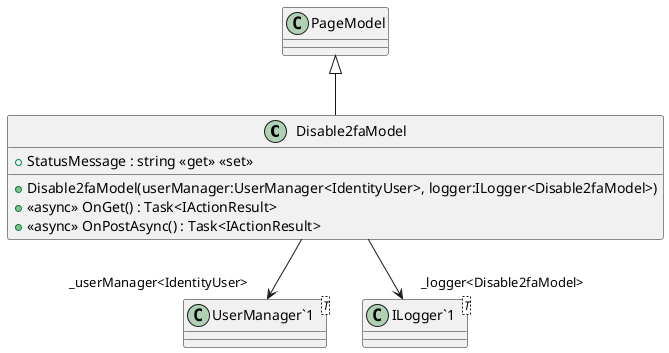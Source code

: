 @startuml
class Disable2faModel {
    + Disable2faModel(userManager:UserManager<IdentityUser>, logger:ILogger<Disable2faModel>)
    + StatusMessage : string <<get>> <<set>>
    + <<async>> OnGet() : Task<IActionResult>
    + <<async>> OnPostAsync() : Task<IActionResult>
}
class "UserManager`1"<T> {
}
class "ILogger`1"<T> {
}
PageModel <|-- Disable2faModel
Disable2faModel --> "_userManager<IdentityUser>" "UserManager`1"
Disable2faModel --> "_logger<Disable2faModel>" "ILogger`1"
@enduml
